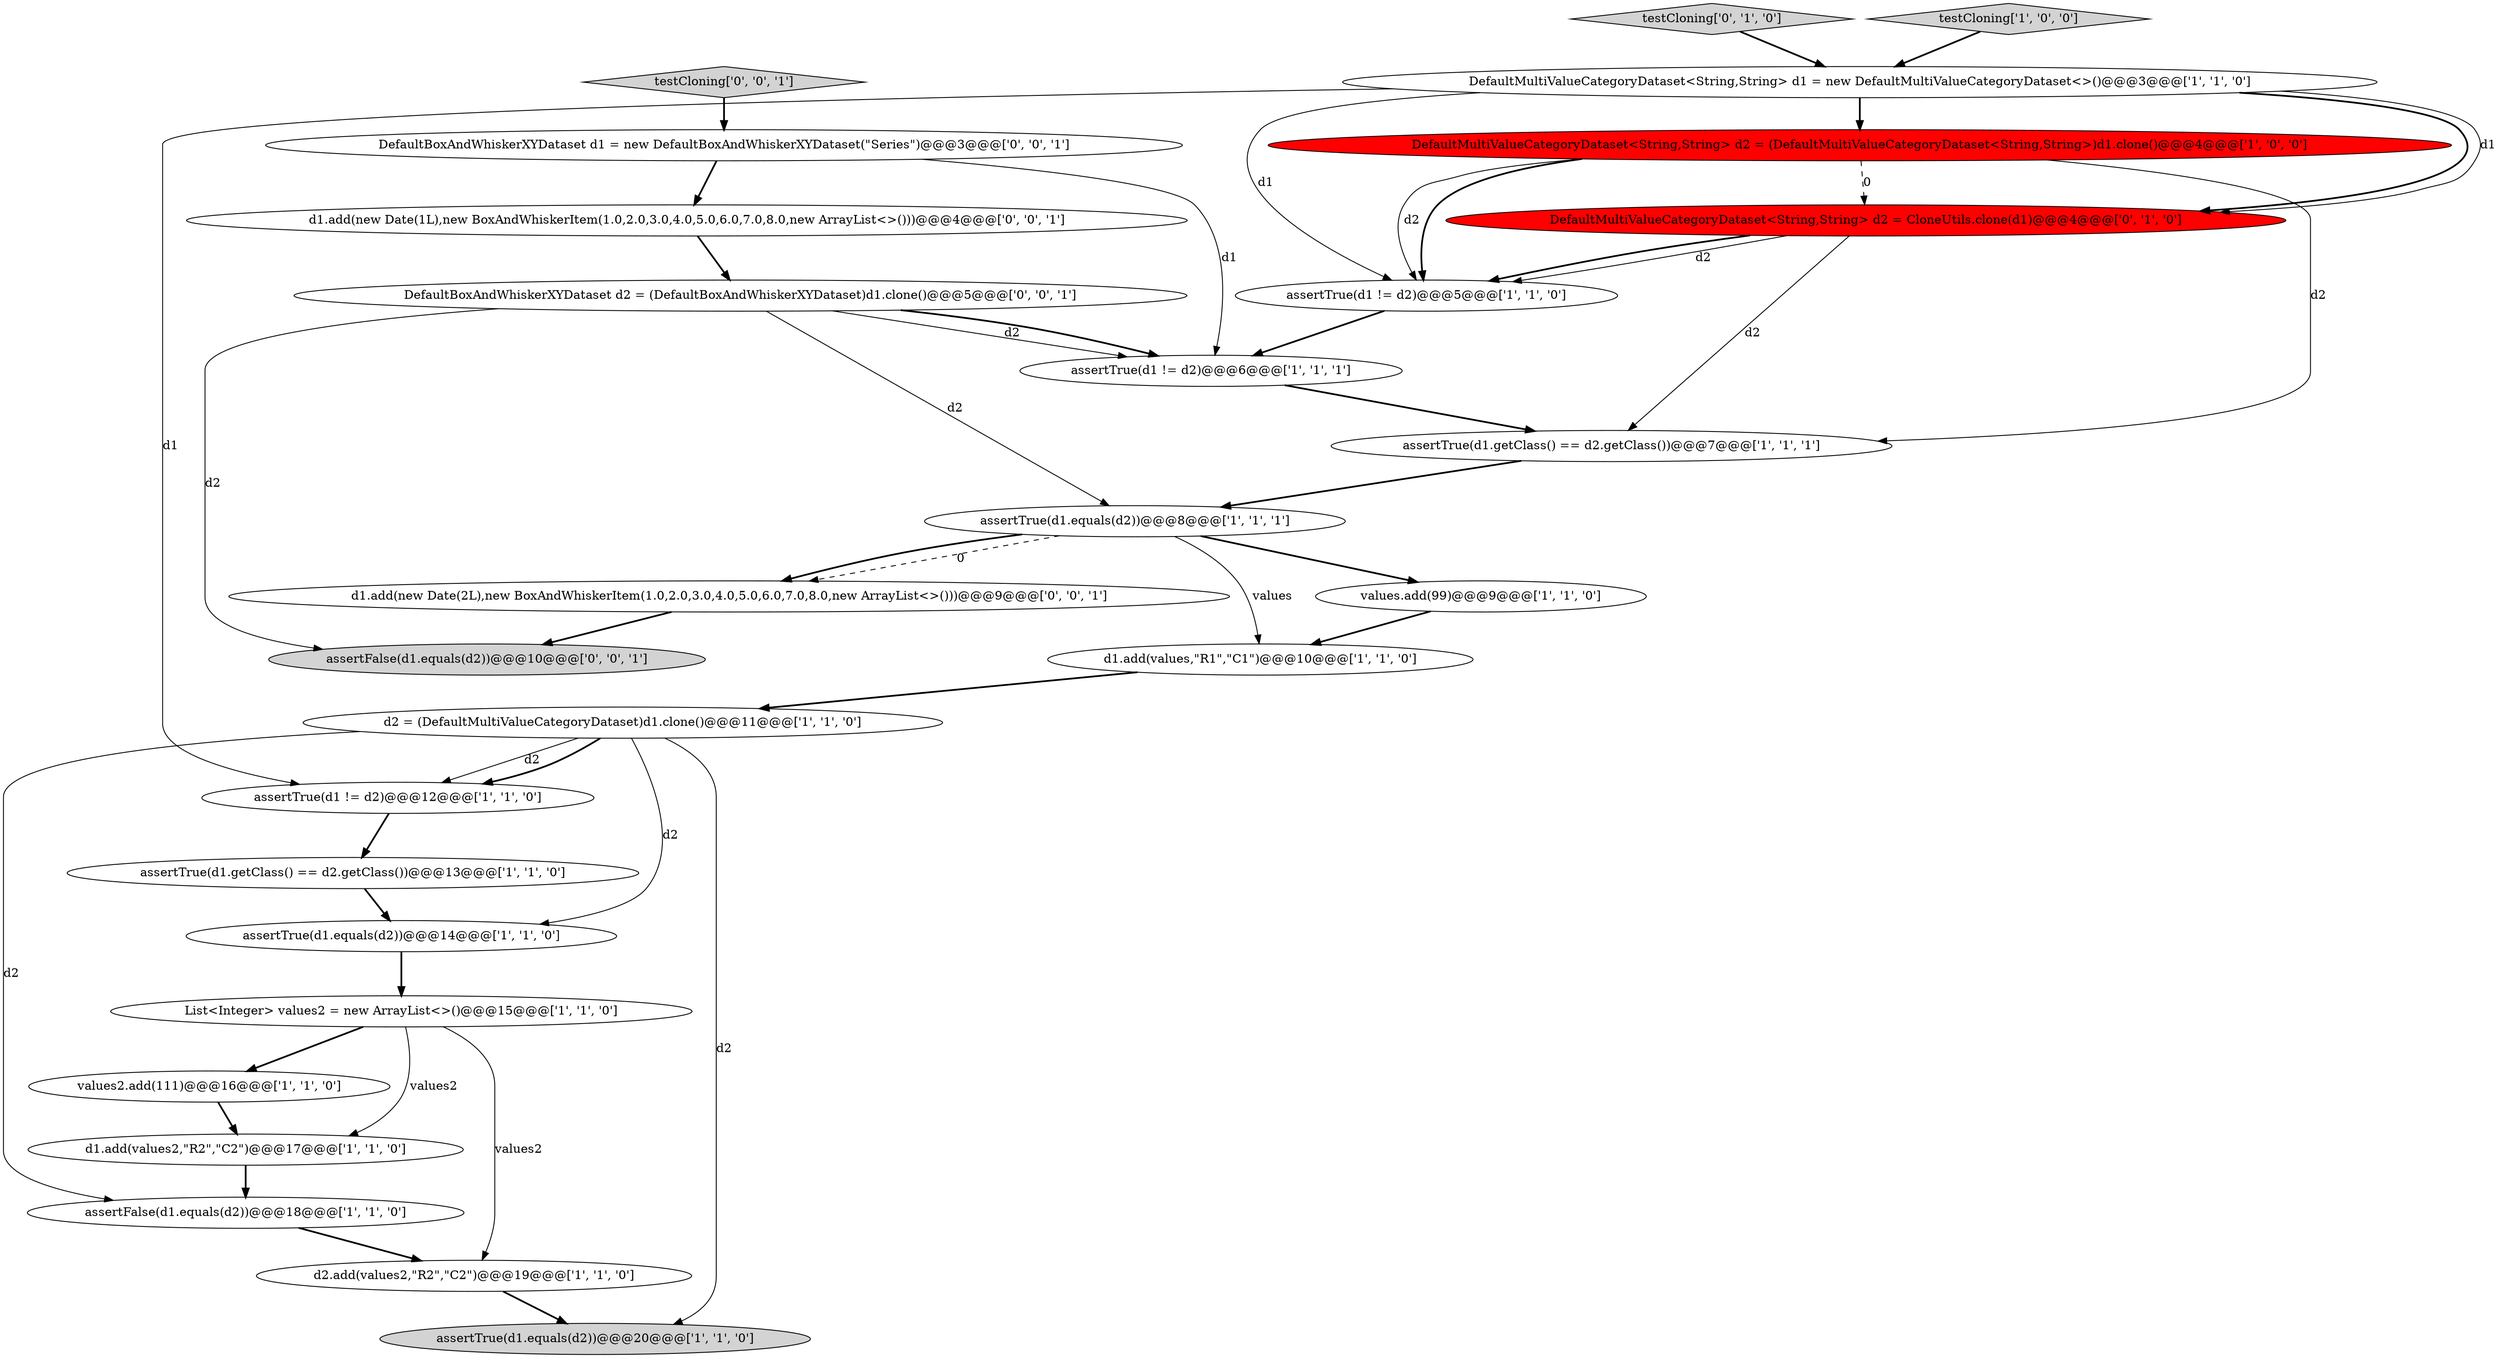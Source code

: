 digraph {
9 [style = filled, label = "DefaultMultiValueCategoryDataset<String,String> d1 = new DefaultMultiValueCategoryDataset<>()@@@3@@@['1', '1', '0']", fillcolor = white, shape = ellipse image = "AAA0AAABBB1BBB"];
24 [style = filled, label = "testCloning['0', '0', '1']", fillcolor = lightgray, shape = diamond image = "AAA0AAABBB3BBB"];
15 [style = filled, label = "values.add(99)@@@9@@@['1', '1', '0']", fillcolor = white, shape = ellipse image = "AAA0AAABBB1BBB"];
16 [style = filled, label = "d1.add(values,\"R1\",\"C1\")@@@10@@@['1', '1', '0']", fillcolor = white, shape = ellipse image = "AAA0AAABBB1BBB"];
3 [style = filled, label = "assertTrue(d1 != d2)@@@5@@@['1', '1', '0']", fillcolor = white, shape = ellipse image = "AAA0AAABBB1BBB"];
26 [style = filled, label = "assertFalse(d1.equals(d2))@@@10@@@['0', '0', '1']", fillcolor = lightgray, shape = ellipse image = "AAA0AAABBB3BBB"];
21 [style = filled, label = "DefaultBoxAndWhiskerXYDataset d2 = (DefaultBoxAndWhiskerXYDataset)d1.clone()@@@5@@@['0', '0', '1']", fillcolor = white, shape = ellipse image = "AAA0AAABBB3BBB"];
12 [style = filled, label = "DefaultMultiValueCategoryDataset<String,String> d2 = (DefaultMultiValueCategoryDataset<String,String>)d1.clone()@@@4@@@['1', '0', '0']", fillcolor = red, shape = ellipse image = "AAA1AAABBB1BBB"];
19 [style = filled, label = "testCloning['0', '1', '0']", fillcolor = lightgray, shape = diamond image = "AAA0AAABBB2BBB"];
20 [style = filled, label = "DefaultMultiValueCategoryDataset<String,String> d2 = CloneUtils.clone(d1)@@@4@@@['0', '1', '0']", fillcolor = red, shape = ellipse image = "AAA1AAABBB2BBB"];
8 [style = filled, label = "assertFalse(d1.equals(d2))@@@18@@@['1', '1', '0']", fillcolor = white, shape = ellipse image = "AAA0AAABBB1BBB"];
11 [style = filled, label = "assertTrue(d1.getClass() == d2.getClass())@@@7@@@['1', '1', '1']", fillcolor = white, shape = ellipse image = "AAA0AAABBB1BBB"];
4 [style = filled, label = "assertTrue(d1 != d2)@@@12@@@['1', '1', '0']", fillcolor = white, shape = ellipse image = "AAA0AAABBB1BBB"];
18 [style = filled, label = "assertTrue(d1 != d2)@@@6@@@['1', '1', '1']", fillcolor = white, shape = ellipse image = "AAA0AAABBB1BBB"];
10 [style = filled, label = "d2.add(values2,\"R2\",\"C2\")@@@19@@@['1', '1', '0']", fillcolor = white, shape = ellipse image = "AAA0AAABBB1BBB"];
13 [style = filled, label = "assertTrue(d1.equals(d2))@@@8@@@['1', '1', '1']", fillcolor = white, shape = ellipse image = "AAA0AAABBB1BBB"];
22 [style = filled, label = "d1.add(new Date(1L),new BoxAndWhiskerItem(1.0,2.0,3.0,4.0,5.0,6.0,7.0,8.0,new ArrayList<>()))@@@4@@@['0', '0', '1']", fillcolor = white, shape = ellipse image = "AAA0AAABBB3BBB"];
7 [style = filled, label = "values2.add(111)@@@16@@@['1', '1', '0']", fillcolor = white, shape = ellipse image = "AAA0AAABBB1BBB"];
0 [style = filled, label = "assertTrue(d1.getClass() == d2.getClass())@@@13@@@['1', '1', '0']", fillcolor = white, shape = ellipse image = "AAA0AAABBB1BBB"];
5 [style = filled, label = "testCloning['1', '0', '0']", fillcolor = lightgray, shape = diamond image = "AAA0AAABBB1BBB"];
14 [style = filled, label = "List<Integer> values2 = new ArrayList<>()@@@15@@@['1', '1', '0']", fillcolor = white, shape = ellipse image = "AAA0AAABBB1BBB"];
2 [style = filled, label = "assertTrue(d1.equals(d2))@@@14@@@['1', '1', '0']", fillcolor = white, shape = ellipse image = "AAA0AAABBB1BBB"];
25 [style = filled, label = "DefaultBoxAndWhiskerXYDataset d1 = new DefaultBoxAndWhiskerXYDataset(\"Series\")@@@3@@@['0', '0', '1']", fillcolor = white, shape = ellipse image = "AAA0AAABBB3BBB"];
23 [style = filled, label = "d1.add(new Date(2L),new BoxAndWhiskerItem(1.0,2.0,3.0,4.0,5.0,6.0,7.0,8.0,new ArrayList<>()))@@@9@@@['0', '0', '1']", fillcolor = white, shape = ellipse image = "AAA0AAABBB3BBB"];
17 [style = filled, label = "assertTrue(d1.equals(d2))@@@20@@@['1', '1', '0']", fillcolor = lightgray, shape = ellipse image = "AAA0AAABBB1BBB"];
6 [style = filled, label = "d2 = (DefaultMultiValueCategoryDataset)d1.clone()@@@11@@@['1', '1', '0']", fillcolor = white, shape = ellipse image = "AAA0AAABBB1BBB"];
1 [style = filled, label = "d1.add(values2,\"R2\",\"C2\")@@@17@@@['1', '1', '0']", fillcolor = white, shape = ellipse image = "AAA0AAABBB1BBB"];
9->3 [style = solid, label="d1"];
8->10 [style = bold, label=""];
7->1 [style = bold, label=""];
1->8 [style = bold, label=""];
12->20 [style = dashed, label="0"];
5->9 [style = bold, label=""];
25->22 [style = bold, label=""];
16->6 [style = bold, label=""];
0->2 [style = bold, label=""];
18->11 [style = bold, label=""];
23->26 [style = bold, label=""];
22->21 [style = bold, label=""];
21->18 [style = solid, label="d2"];
12->11 [style = solid, label="d2"];
9->20 [style = bold, label=""];
10->17 [style = bold, label=""];
20->3 [style = bold, label=""];
9->20 [style = solid, label="d1"];
15->16 [style = bold, label=""];
13->23 [style = dashed, label="0"];
13->16 [style = solid, label="values"];
21->18 [style = bold, label=""];
25->18 [style = solid, label="d1"];
21->26 [style = solid, label="d2"];
4->0 [style = bold, label=""];
14->7 [style = bold, label=""];
3->18 [style = bold, label=""];
6->4 [style = solid, label="d2"];
6->17 [style = solid, label="d2"];
6->4 [style = bold, label=""];
6->2 [style = solid, label="d2"];
14->10 [style = solid, label="values2"];
19->9 [style = bold, label=""];
14->1 [style = solid, label="values2"];
9->4 [style = solid, label="d1"];
20->11 [style = solid, label="d2"];
24->25 [style = bold, label=""];
2->14 [style = bold, label=""];
11->13 [style = bold, label=""];
13->23 [style = bold, label=""];
6->8 [style = solid, label="d2"];
21->13 [style = solid, label="d2"];
12->3 [style = bold, label=""];
9->12 [style = bold, label=""];
13->15 [style = bold, label=""];
12->3 [style = solid, label="d2"];
20->3 [style = solid, label="d2"];
}
